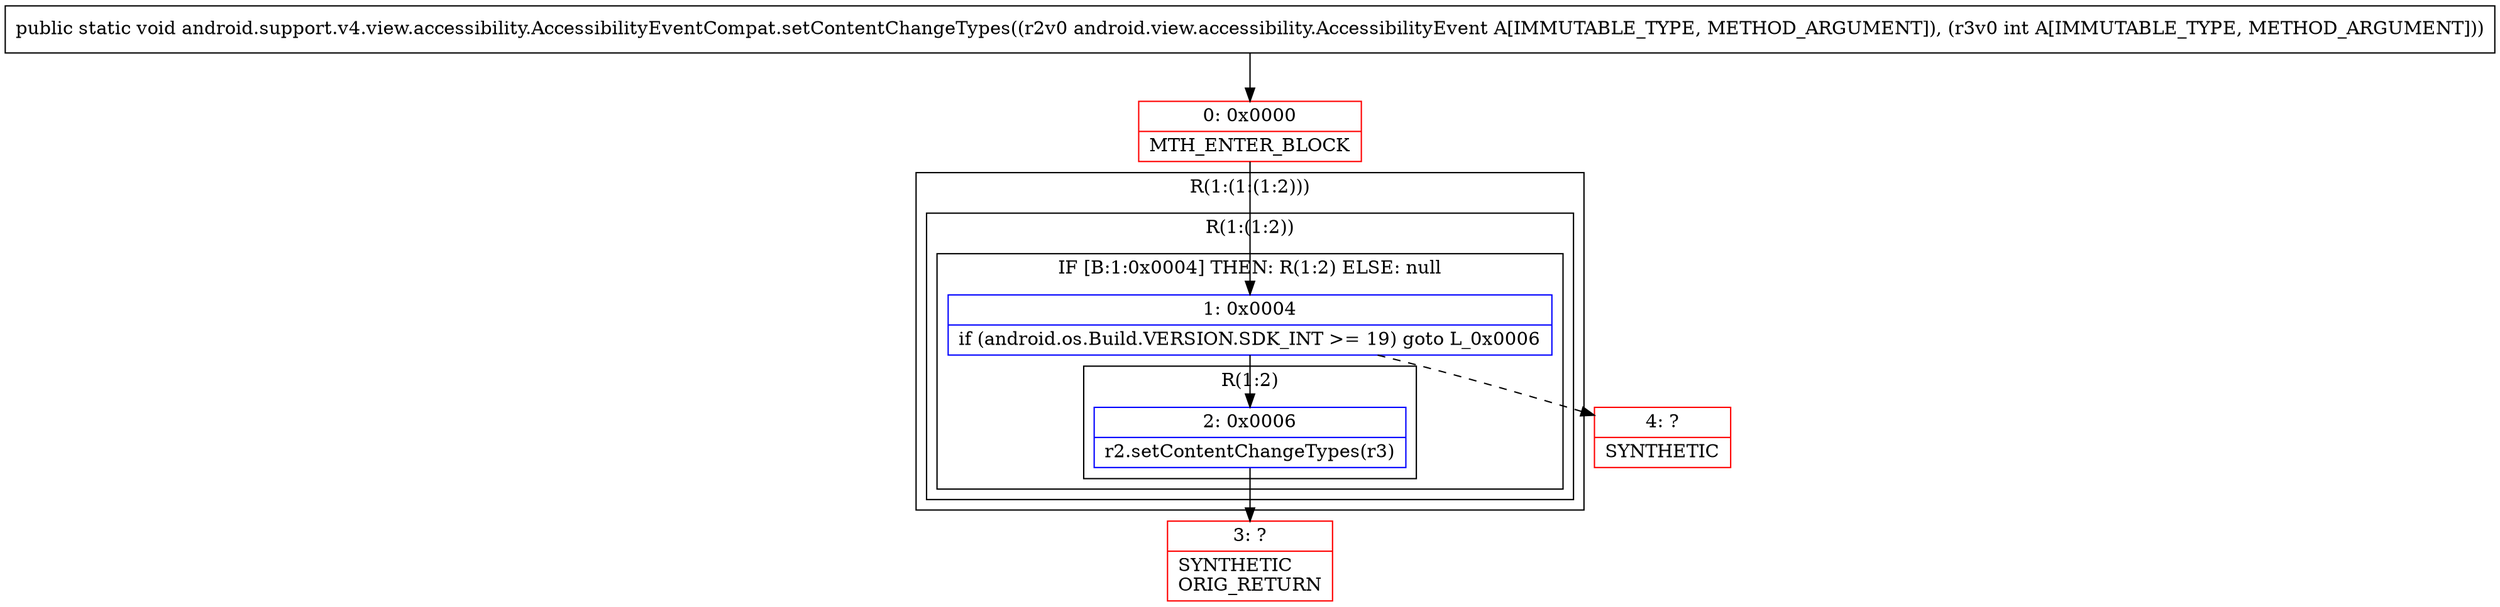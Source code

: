 digraph "CFG forandroid.support.v4.view.accessibility.AccessibilityEventCompat.setContentChangeTypes(Landroid\/view\/accessibility\/AccessibilityEvent;I)V" {
subgraph cluster_Region_1919900834 {
label = "R(1:(1:(1:2)))";
node [shape=record,color=blue];
subgraph cluster_Region_1426361436 {
label = "R(1:(1:2))";
node [shape=record,color=blue];
subgraph cluster_IfRegion_1975654663 {
label = "IF [B:1:0x0004] THEN: R(1:2) ELSE: null";
node [shape=record,color=blue];
Node_1 [shape=record,label="{1\:\ 0x0004|if (android.os.Build.VERSION.SDK_INT \>= 19) goto L_0x0006\l}"];
subgraph cluster_Region_686298532 {
label = "R(1:2)";
node [shape=record,color=blue];
Node_2 [shape=record,label="{2\:\ 0x0006|r2.setContentChangeTypes(r3)\l}"];
}
}
}
}
Node_0 [shape=record,color=red,label="{0\:\ 0x0000|MTH_ENTER_BLOCK\l}"];
Node_3 [shape=record,color=red,label="{3\:\ ?|SYNTHETIC\lORIG_RETURN\l}"];
Node_4 [shape=record,color=red,label="{4\:\ ?|SYNTHETIC\l}"];
MethodNode[shape=record,label="{public static void android.support.v4.view.accessibility.AccessibilityEventCompat.setContentChangeTypes((r2v0 android.view.accessibility.AccessibilityEvent A[IMMUTABLE_TYPE, METHOD_ARGUMENT]), (r3v0 int A[IMMUTABLE_TYPE, METHOD_ARGUMENT])) }"];
MethodNode -> Node_0;
Node_1 -> Node_2;
Node_1 -> Node_4[style=dashed];
Node_2 -> Node_3;
Node_0 -> Node_1;
}

